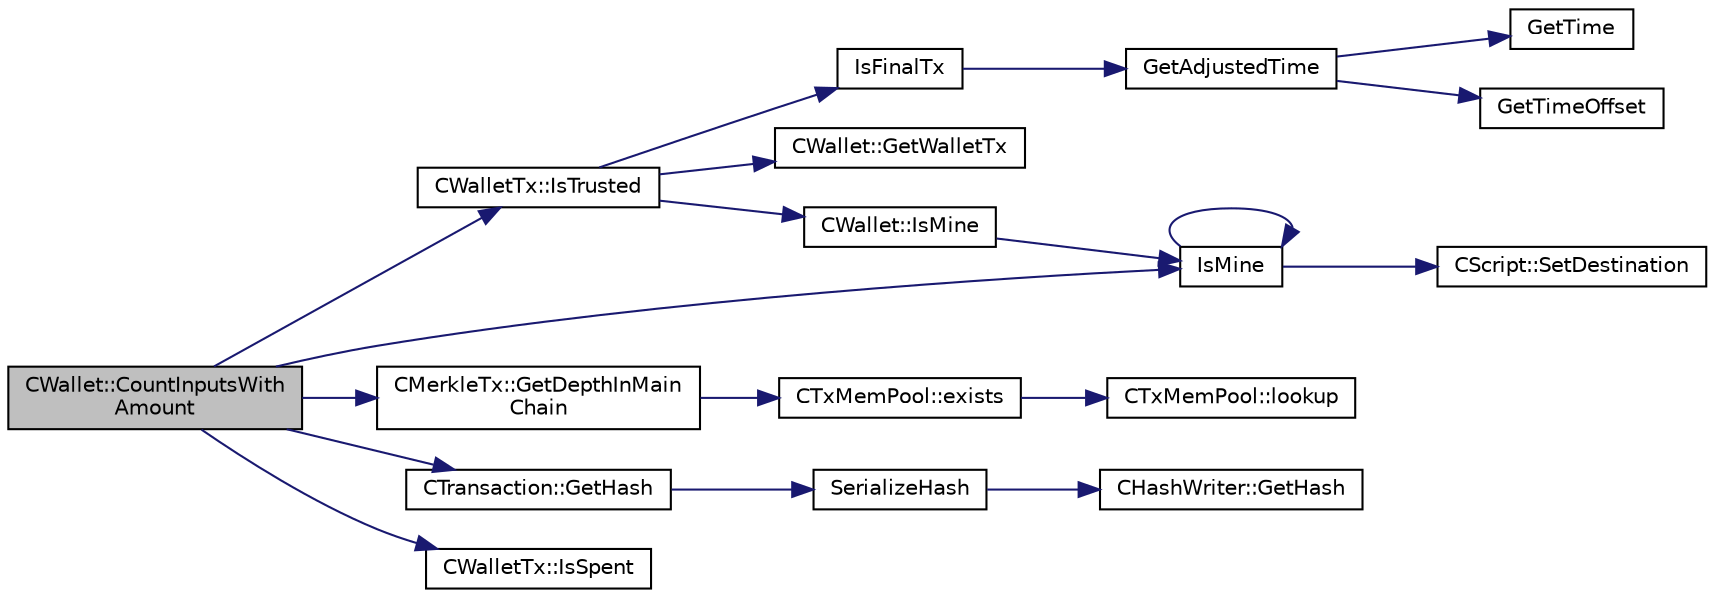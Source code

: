 digraph "CWallet::CountInputsWithAmount"
{
  edge [fontname="Helvetica",fontsize="10",labelfontname="Helvetica",labelfontsize="10"];
  node [fontname="Helvetica",fontsize="10",shape=record];
  rankdir="LR";
  Node705 [label="CWallet::CountInputsWith\lAmount",height=0.2,width=0.4,color="black", fillcolor="grey75", style="filled", fontcolor="black"];
  Node705 -> Node706 [color="midnightblue",fontsize="10",style="solid",fontname="Helvetica"];
  Node706 [label="CWalletTx::IsTrusted",height=0.2,width=0.4,color="black", fillcolor="white", style="filled",URL="$d6/d53/class_c_wallet_tx.html#a71efb0d5b5def8ae00a1d74b8741bfcb"];
  Node706 -> Node707 [color="midnightblue",fontsize="10",style="solid",fontname="Helvetica"];
  Node707 [label="IsFinalTx",height=0.2,width=0.4,color="black", fillcolor="white", style="filled",URL="$df/d0a/main_8cpp.html#adc332cd7ac94e639bb4239618341be19"];
  Node707 -> Node708 [color="midnightblue",fontsize="10",style="solid",fontname="Helvetica"];
  Node708 [label="GetAdjustedTime",height=0.2,width=0.4,color="black", fillcolor="white", style="filled",URL="$df/d2d/util_8cpp.html#a09f81b9c7650f898cf3cf305b87547e6"];
  Node708 -> Node709 [color="midnightblue",fontsize="10",style="solid",fontname="Helvetica"];
  Node709 [label="GetTime",height=0.2,width=0.4,color="black", fillcolor="white", style="filled",URL="$df/d2d/util_8cpp.html#a46fac5fba8ba905b5f9acb364f5d8c6f"];
  Node708 -> Node710 [color="midnightblue",fontsize="10",style="solid",fontname="Helvetica"];
  Node710 [label="GetTimeOffset",height=0.2,width=0.4,color="black", fillcolor="white", style="filled",URL="$df/d2d/util_8cpp.html#a50ca5344c75631267633f15cfe5e983e"];
  Node706 -> Node711 [color="midnightblue",fontsize="10",style="solid",fontname="Helvetica"];
  Node711 [label="CWallet::GetWalletTx",height=0.2,width=0.4,color="black", fillcolor="white", style="filled",URL="$d2/de5/class_c_wallet.html#ac496716bb889a5934fa27398aeb2330a"];
  Node706 -> Node712 [color="midnightblue",fontsize="10",style="solid",fontname="Helvetica"];
  Node712 [label="CWallet::IsMine",height=0.2,width=0.4,color="black", fillcolor="white", style="filled",URL="$d2/de5/class_c_wallet.html#a4eada57edc1c443564b8cc9b853d955c"];
  Node712 -> Node713 [color="midnightblue",fontsize="10",style="solid",fontname="Helvetica"];
  Node713 [label="IsMine",height=0.2,width=0.4,color="black", fillcolor="white", style="filled",URL="$dd/d0f/script_8cpp.html#adc59cf67d903c1ba1ef225561b85bfce"];
  Node713 -> Node714 [color="midnightblue",fontsize="10",style="solid",fontname="Helvetica"];
  Node714 [label="CScript::SetDestination",height=0.2,width=0.4,color="black", fillcolor="white", style="filled",URL="$d9/d4b/class_c_script.html#ad1b5a9077241aa06116040c4f1b7c31e"];
  Node713 -> Node713 [color="midnightblue",fontsize="10",style="solid",fontname="Helvetica"];
  Node705 -> Node715 [color="midnightblue",fontsize="10",style="solid",fontname="Helvetica"];
  Node715 [label="CMerkleTx::GetDepthInMain\lChain",height=0.2,width=0.4,color="black", fillcolor="white", style="filled",URL="$d1/dff/class_c_merkle_tx.html#a887a9f1a0b7fc64b43e42cec76b38ef9"];
  Node715 -> Node716 [color="midnightblue",fontsize="10",style="solid",fontname="Helvetica"];
  Node716 [label="CTxMemPool::exists",height=0.2,width=0.4,color="black", fillcolor="white", style="filled",URL="$db/d98/class_c_tx_mem_pool.html#a8b7a13b5289ab839d4460f41a7da9789"];
  Node716 -> Node717 [color="midnightblue",fontsize="10",style="solid",fontname="Helvetica"];
  Node717 [label="CTxMemPool::lookup",height=0.2,width=0.4,color="black", fillcolor="white", style="filled",URL="$db/d98/class_c_tx_mem_pool.html#ad6d9966cdeb4b6586f7186e709b4e77e"];
  Node705 -> Node713 [color="midnightblue",fontsize="10",style="solid",fontname="Helvetica"];
  Node705 -> Node718 [color="midnightblue",fontsize="10",style="solid",fontname="Helvetica"];
  Node718 [label="CTransaction::GetHash",height=0.2,width=0.4,color="black", fillcolor="white", style="filled",URL="$df/d43/class_c_transaction.html#a0b46d80e82ca324e82c2ce3fc1492bfa"];
  Node718 -> Node719 [color="midnightblue",fontsize="10",style="solid",fontname="Helvetica"];
  Node719 [label="SerializeHash",height=0.2,width=0.4,color="black", fillcolor="white", style="filled",URL="$db/dfb/hash_8h.html#a6de694e43f17c62025c6883965b65e63"];
  Node719 -> Node720 [color="midnightblue",fontsize="10",style="solid",fontname="Helvetica"];
  Node720 [label="CHashWriter::GetHash",height=0.2,width=0.4,color="black", fillcolor="white", style="filled",URL="$d2/def/class_c_hash_writer.html#ae94a937211502eabf19477630090093a"];
  Node705 -> Node721 [color="midnightblue",fontsize="10",style="solid",fontname="Helvetica"];
  Node721 [label="CWalletTx::IsSpent",height=0.2,width=0.4,color="black", fillcolor="white", style="filled",URL="$d6/d53/class_c_wallet_tx.html#a6b01c779a9ddc9d3554b7ec1b770f512"];
}

